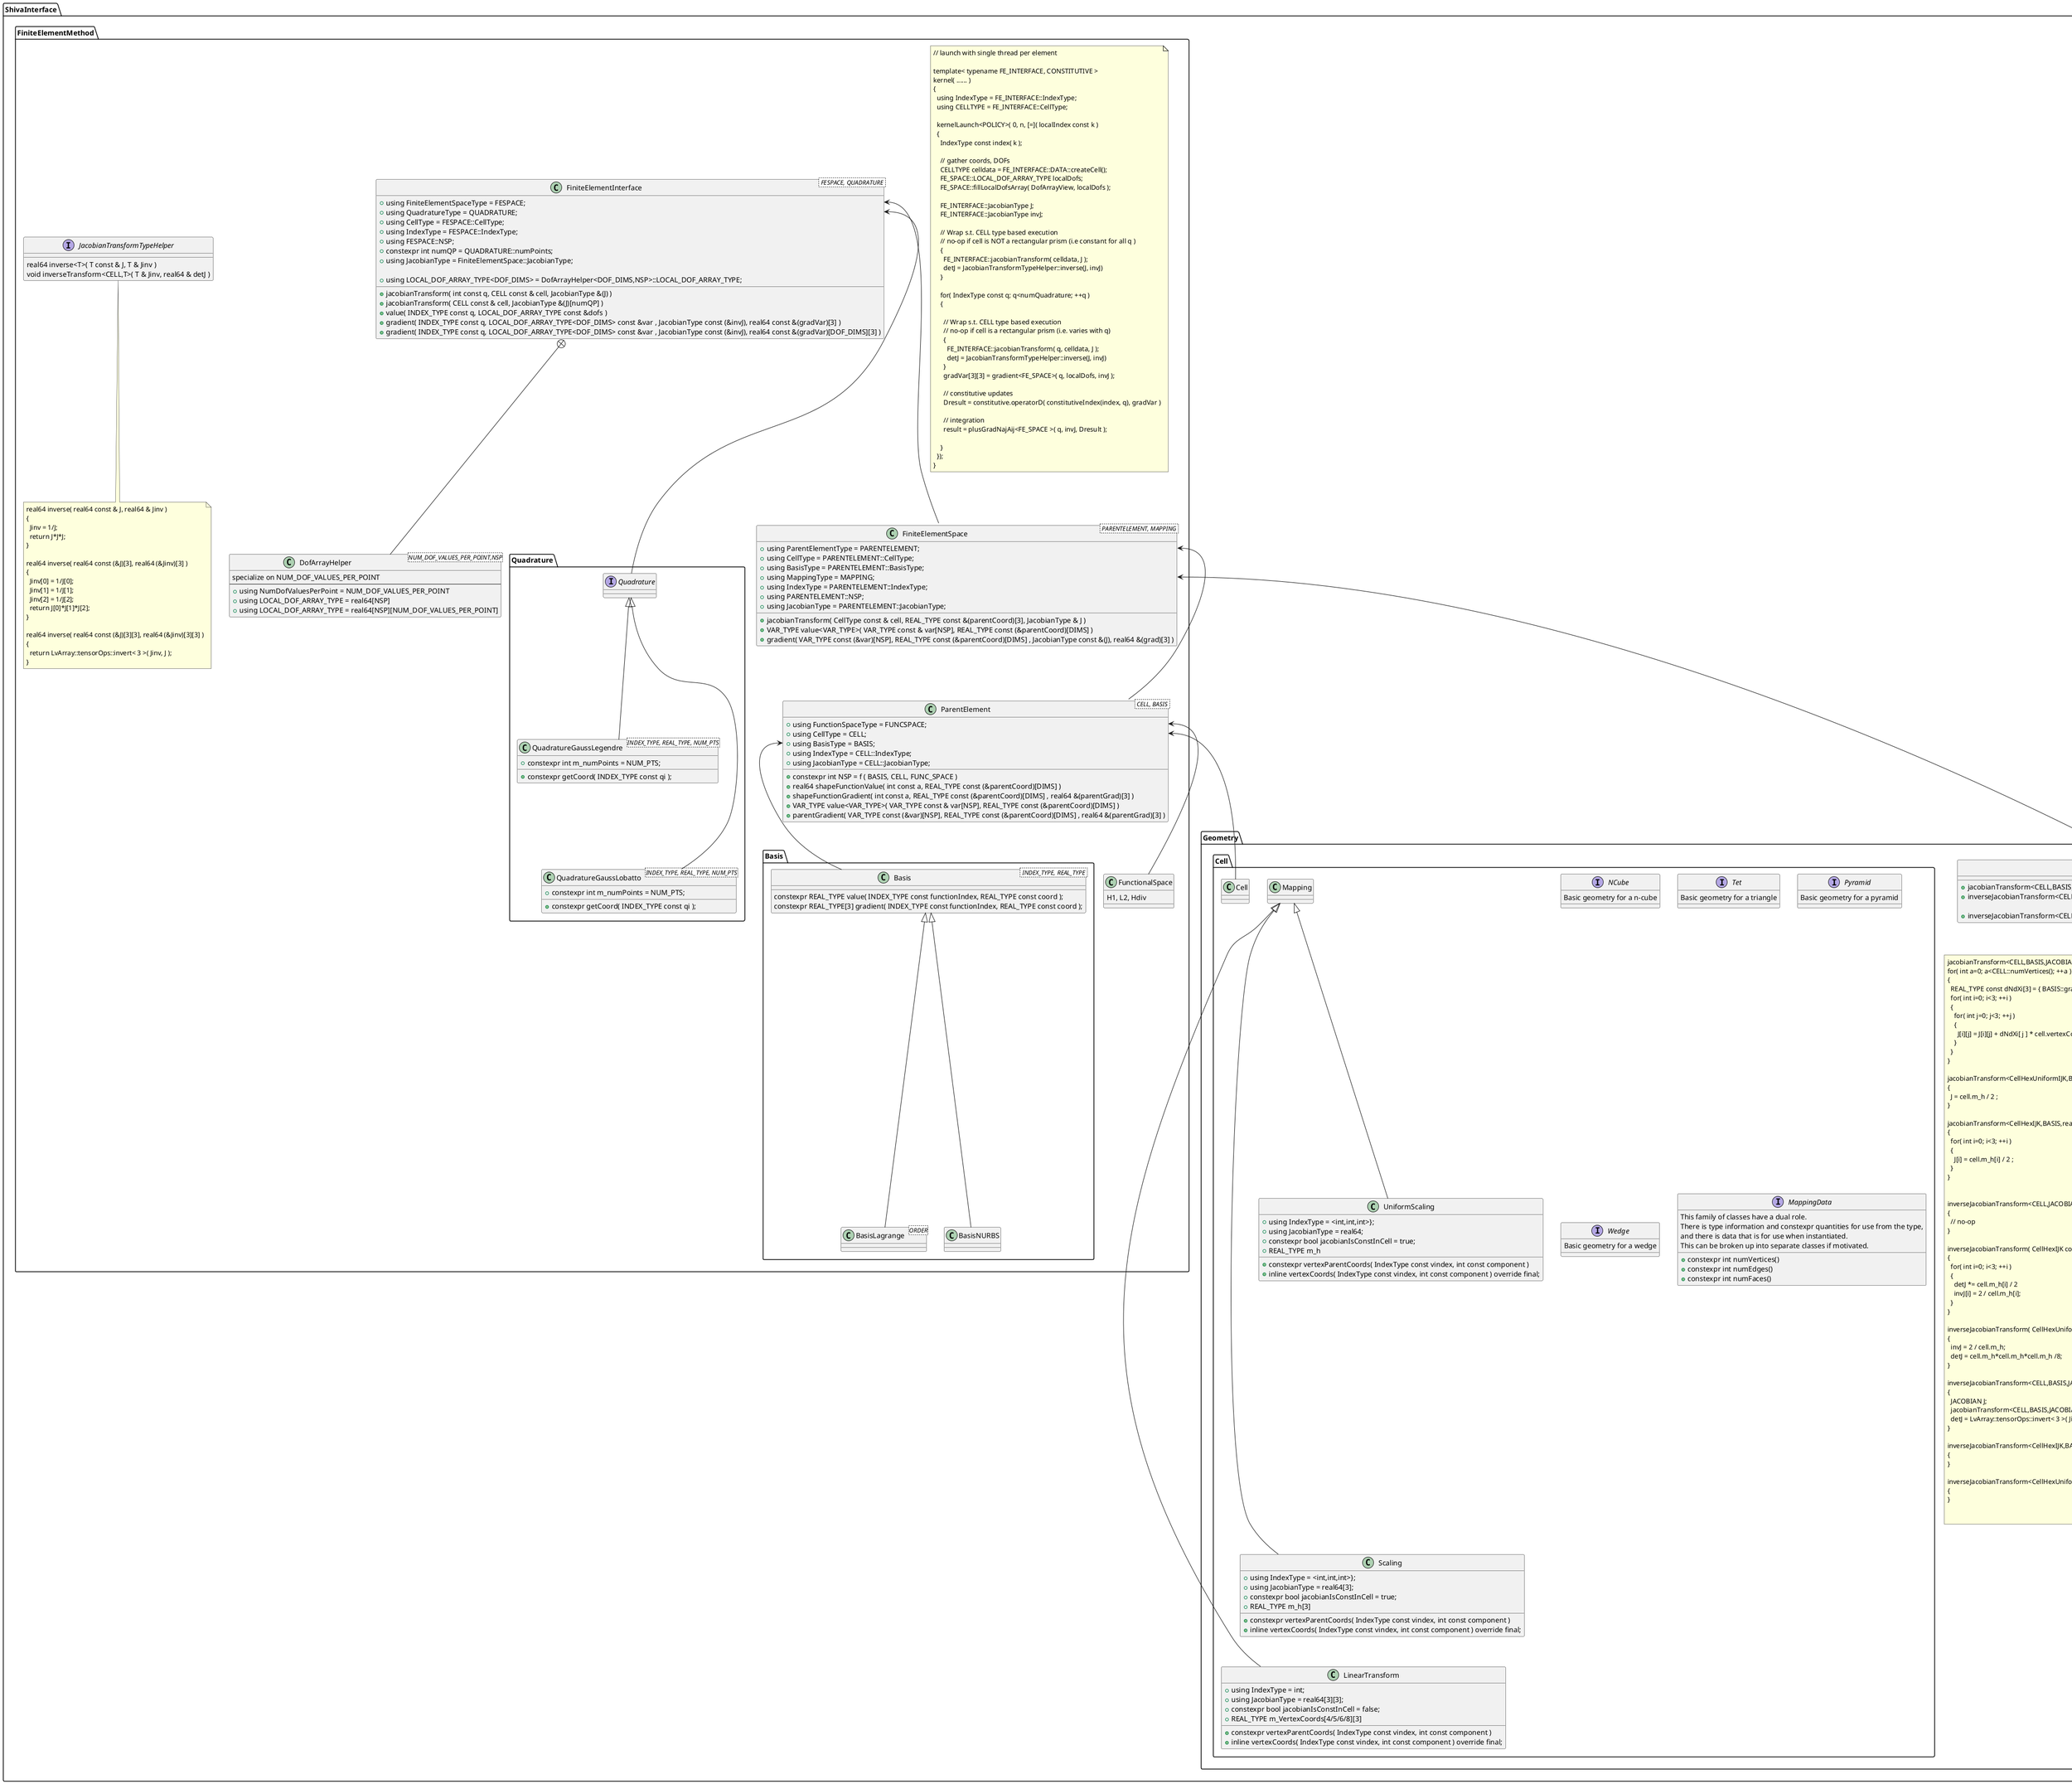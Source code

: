 @startuml(id=ShivaInterface)

!pragma useNewPackage
set separator .


namespace ShivaInterface {


namespace Geometry {
namespace Cell {

interface NCube {
  Basic geometry for a n-cube
}

interface Tet{
  Basic geometry for a triangle
}

interface Pyramid{
  Basic geometry for a pyramid
}

interface Wedge{
  Basic geometry for a wedge
}

interface MappingData {
  This family of classes have a dual role.
  There is type information and constexpr quantities for use from the type,
  and there is data that is for use when instantiated.
  This can be broken up into separate classes if motivated.
  +constexpr int numVertices()
  +constexpr int numEdges()
  +constexpr int numFaces()
}

class LinearTransform {
  +using IndexType = int;
  +using JacobianType = real64[3][3];
  +constexpr bool jacobianIsConstInCell = false;
  +REAL_TYPE m_VertexCoords[4/5/6/8][3]
  +constexpr vertexParentCoords( IndexType const vindex, int const component )
  +inline vertexCoords( IndexType const vindex, int const component ) override final;
}

class Scaling {
  +using IndexType = <int,int,int>};
  +using JacobianType = real64[3];
  +constexpr bool jacobianIsConstInCell = true;
  +REAL_TYPE m_h[3]
  +constexpr vertexParentCoords( IndexType const vindex, int const component )
  +inline vertexCoords( IndexType const vindex, int const component ) override final;
}

class UniformScaling {
  +using IndexType = <int,int,int>};
  +using JacobianType = real64;
  +constexpr bool jacobianIsConstInCell = true;
  +REAL_TYPE m_h
  +constexpr vertexParentCoords( IndexType const vindex, int const component )
  +inline vertexCoords( IndexType const vindex, int const component ) override final;
}

Mapping <|-- UniformScaling
Mapping <|--- Scaling
Mapping <|---- LinearTransform
}


entity Mapping {
  +jacobianTransform<CELL,BASIS,JACOBIAN>( CELL const & cell, REAL_TYPE const &(parentCoord)[3], JACOBIAN & J )
  +inverseJacobianTransform<CELL,BASIS,JACOBIAN>( CELL const & cell, REAL_TYPE const &(parentCoord)[3], JACOBIAN & invJ, real64 & detJ )

  +inverseJacobianTransform<CELL,JACOBIAN>( CELL const & cell, JACOBIAN & invJ, real64 & detJ )
}
  note as jacobianTransformNote
  jacobianTransform<CELL,BASIS,JACOBIAN>( CELL const & cell, REAL_TYPE const &(parentCoord)[3], real64 (&J)[3][3] )
  for( int a=0; a<CELL::numVertices(); ++a )
  {
    REAL_TYPE const dNdXi[3] = { BASIS::gradient(a,coord) };
    for( int i=0; i<3; ++i )
    {
      for( int j=0; j<3; ++j )
      {
        J[i][j] = J[i][j] + dNdXi[ j ] * cell.vertexCoords(a,i);
      }
    }
  }

  jacobianTransform<CellHexUniformIJK,BASIS,real64>( CellHexUniformIJK const & cell, REAL_TYPE const &(parentCoord)[3], real64 & J )
  {
    J = cell.m_h / 2 ;
  }

  jacobianTransform<CellHexIJK,BASIS,real64[3]>( CellHexIJK const & cell, REAL_TYPE const &(parentCoord)[3], real64 &(J)[3] )
  {
    for( int i=0; i<3; ++i )
    {
      J[i] = cell.m_h[i] / 2 ;
    }
  }


  inverseJacobianTransform<CELL,JACOBIAN>( CELL const & cell, JACOBIAN & invJ, real64 & detJ )
  { 
    // no-op
  }

  inverseJacobianTransform( CellHexIJK const & cell, real64 &(invJ)[3], real64 & detJ )
  {
    for( int i=0; i<3; ++i )
    {
      detJ *= cell.m_h[i] / 2 
      invJ[i] = 2 / cell.m_h[i];
    }
  }
  
  inverseJacobianTransform( CellHexUniformIJK const & cell, real64 & invJ, real64 & detJ )
  {
    invJ = 2 / cell.m_h;
    detJ = cell.m_h*cell.m_h*cell.m_h /8;
  }

  inverseJacobianTransform<CELL,BASIS,JACOBIAN>( CELL const & cell, REAL_TYPE const &(parentCoord)[3], JACOBIAN & invJ, real64 & detJ )
  {
    JACOBIAN J;
    jacobianTransform<CELL,BASIS,JACOBIAN>( CELL const & cell, REAL_TYPE const &(parentCoord)[3], real64 (&J)[3][3] )
    detJ = LvArray::tensorOps::invert< 3 >( Jinv, J );
  }

  inverseJacobianTransform<CellHexIJK,BASIS,JACOBIAN>( CellHexIJK const & cell, REAL_TYPE const &(parentCoord)[3], JACOBIAN & invJ, real64 & detJ )
  {
  }

  inverseJacobianTransform<CellHexUniformIJK,BASIS,JACOBIAN>( CellHexUniformIJK const & cell, REAL_TYPE const &(parentCoord)[3], JACOBIAN & invJ, real64 & detJ )
  {
  }


  endnote

  Mapping::jacobianTransform -- jacobianTransformNote
}

namespace FiniteElementMethod {

note as N1
  // launch with single thread per element

  template< typename FE_INTERFACE, CONSTITUTIVE >
  kernel( ...... )
  {
    using IndexType = FE_INTERFACE::IndexType;
    using CELLTYPE = FE_INTERFACE::CellType;

    kernelLaunch<POLICY>( 0, n, [=]( localIndex const k )
    {
      IndexType const index( k );

      // gather coords, DOFs
      CELLTYPE celldata = FE_INTERFACE::DATA::createCell();
      FE_SPACE::LOCAL_DOF_ARRAY_TYPE localDofs;
      FE_SPACE::fillLocalDofsArray( DofArrayView, localDofs );

      FE_INTERFACE::JacobianType J;
      FE_INTERFACE::JacobianType invJ;
      
      // Wrap s.t. CELL type based execution
      // no-op if cell is NOT a rectangular prism (i.e constant for all q )
      {
        FE_INTERFACE::jacobianTransform( celldata, J );
        detJ = JacobianTransformTypeHelper::inverse(J, invJ)
      }

      for( IndexType const q; q<numQuadrature; ++q )
      {

        // Wrap s.t. CELL type based execution
        // no-op if cell is a rectangular prism (i.e. varies with q)
        {
          FE_INTERFACE::jacobianTransform( q, celldata, J );
          detJ = JacobianTransformTypeHelper::inverse(J, invJ)
        }
        gradVar[3][3] = gradient<FE_SPACE>( q, localDofs, invJ );
        
        // constitutive updates
        Dresult = constitutive.operatorD( constitutiveIndex(index, q), gradVar )

        // integration 
        result = plusGradNajAij<FE_SPACE >( q, invJ, Dresult );

      }
    });
  }
endnote

class ParentElement< CELL, BASIS > {
  +using FunctionSpaceType = FUNCSPACE;
  +using CellType = CELL;
  +using BasisType = BASIS;
  +using IndexType = CELL::IndexType;
  +using JacobianType = CELL::JacobianType;
  +constexpr int NSP = f ( BASIS, CELL, FUNC_SPACE )
  +real64 shapeFunctionValue( int const a, REAL_TYPE const (&parentCoord)[DIMS] )
  +shapeFunctionGradient( int const a, REAL_TYPE const (&parentCoord)[DIMS] , real64 &(parentGrad)[3] )
  +VAR_TYPE value<VAR_TYPE>( VAR_TYPE const & var[NSP], REAL_TYPE const (&parentCoord)[DIMS] )
  +parentGradient( VAR_TYPE const (&var)[NSP], REAL_TYPE const (&parentCoord)[DIMS] , real64 &(parentGrad)[3] )
}

class FiniteElementSpace< PARENTELEMENT, MAPPING > {
  +using ParentElementType = PARENTELEMENT;
  +using CellType = PARENTELEMENT::CellType;
  +using BasisType = PARENTELEMENT::BasisType;
  +using MappingType = MAPPING;
  +using IndexType = PARENTELEMENT::IndexType;
  +using PARENTELEMENT::NSP;
  +using JacobianType = PARENTELEMENT::JacobianType;
  +jacobianTransform( CellType const & cell, REAL_TYPE const &(parentCoord)[3], JacobianType & J )
  +VAR_TYPE value<VAR_TYPE>( VAR_TYPE const & var[NSP], REAL_TYPE const (&parentCoord)[DIMS] )
  +gradient( VAR_TYPE const (&var)[NSP], REAL_TYPE const (&parentCoord)[DIMS] , JacobianType const &(J), real64 &(grad)[3] )

}


class FiniteElementInterface< FESPACE, QUADRATURE >  {

  +using FiniteElementSpaceType = FESPACE;
  +using QuadratureType = QUADRATURE;
  +using CellType = FESPACE::CellType;
  +using IndexType = FESPACE::IndexType;
  +using FESPACE::NSP;
  +constexpr int numQP = QUADRATURE::numPoints;
  +using JacobianType = FiniteElementSpace::JacobianType;

  +using LOCAL_DOF_ARRAY_TYPE<DOF_DIMS> = DofArrayHelper<DOF_DIMS,NSP>::LOCAL_DOF_ARRAY_TYPE;
  +jacobianTransform( int const q, CELL const & cell, JacobianType &(J) )
  +jacobianTransform( CELL const & cell, JacobianType &(J)[numQP] )
  +value( INDEX_TYPE const q, LOCAL_DOF_ARRAY_TYPE const &dofs )
  +gradient( INDEX_TYPE const q, LOCAL_DOF_ARRAY_TYPE<DOF_DIMS> const &var , JacobianType const (&invJ), real64 const &(gradVar)[3] )
  +gradient( INDEX_TYPE const q, LOCAL_DOF_ARRAY_TYPE<DOF_DIMS> const &var , JacobianType const (&invJ), real64 const &(gradVar)[DOF_DIMS][3] )
}

class DofArrayHelper<NUM_DOF_VALUES_PER_POINT,NSP>{
  specialize on NUM_DOF_VALUES_PER_POINT
  --
  +using NumDofValuesPerPoint = NUM_DOF_VALUES_PER_POINT
  +using LOCAL_DOF_ARRAY_TYPE = real64[NSP]
  +using LOCAL_DOF_ARRAY_TYPE = real64[NSP][NUM_DOF_VALUES_PER_POINT]
}



FiniteElementInterface +-- DofArrayHelper


namespace Basis {
class Basis< INDEX_TYPE, REAL_TYPE > {
  constexpr REAL_TYPE value( INDEX_TYPE const functionIndex, REAL_TYPE const coord );
  constexpr REAL_TYPE[3] gradient( INDEX_TYPE const functionIndex, REAL_TYPE const coord );
}

class BasisLagrange<ORDER> {

}

class BasisNURBS {
}

Basis <|-- BasisLagrange
Basis <|-- BasisNURBS

}

namespace Quadrature {

interface Quadrature{}

class QuadratureGaussLegendre<INDEX_TYPE, REAL_TYPE, NUM_PTS> {
+constexpr int m_numPoints = NUM_PTS;
+constexpr getCoord( INDEX_TYPE const qi );
}

class QuadratureGaussLobatto<INDEX_TYPE, REAL_TYPE, NUM_PTS> {
  +constexpr int m_numPoints = NUM_PTS;
  +constexpr getCoord( INDEX_TYPE const qi );
}

Quadrature <|-- QuadratureGaussLegendre
Quadrature <|--- QuadratureGaussLobatto
}




class FunctionalSpace {
  H1, L2, Hdiv
}



interface JacobianTransformTypeHelper {
  real64 inverse<T>( T const & J, T & Jinv )
  void inverseTransform<CELL,T>( T & Jinv, real64 & detJ )
}

note bottom of JacobianTransformTypeHelper
  real64 inverse( real64 const & J, real64 & Jinv )
  {
    Jinv = 1/J;
    return J*J*J;
  }

  real64 inverse( real64 const (&J)[3], real64 (&Jinv)[3] )
  {
    Jinv[0] = 1/J[0];
    Jinv[1] = 1/J[1];
    Jinv[2] = 1/J[2];
    return J[0]*J[1]*J[2];
  }

  real64 inverse( real64 const (&J)[3][3], real64 (&Jinv)[3][3] )
  {
    return LvArray::tensorOps::invert< 3 >( Jinv, J );
  }
endnote

FiniteElementInterface::FiniteElementSpaceType <-- FiniteElementSpace
FiniteElementSpace::ParentElementType <-- ParentElement
FiniteElementInterface::QuadratureType <-- Quadrature.Quadrature
ParentElement::FunctionSpaceType <-- FunctionalSpace
ParentElement::BasisType <-- Basis.Basis


}



/'

FiniteElementMethod.FiniteElementSpace::MappingType <-- Geometry.Mapping
FiniteElementMethod.ParentElement::CellType <-- Geometry.Cell.Cell


namespace VirtualElementMethod {
  class VirtualElementInterface {}

}

VirtualElementMethod.VirtualElementInterface <-- Geometry.Cell.Cell
'/



}
ShivaInterface.FiniteElementMethod.FiniteElementSpace::MappingType <-- ShivaInterface.Geometry.Mapping
ShivaInterface.FiniteElementMethod.ParentElement::CellType <-- ShivaInterface.Geometry.Cell.Cell


@enduml